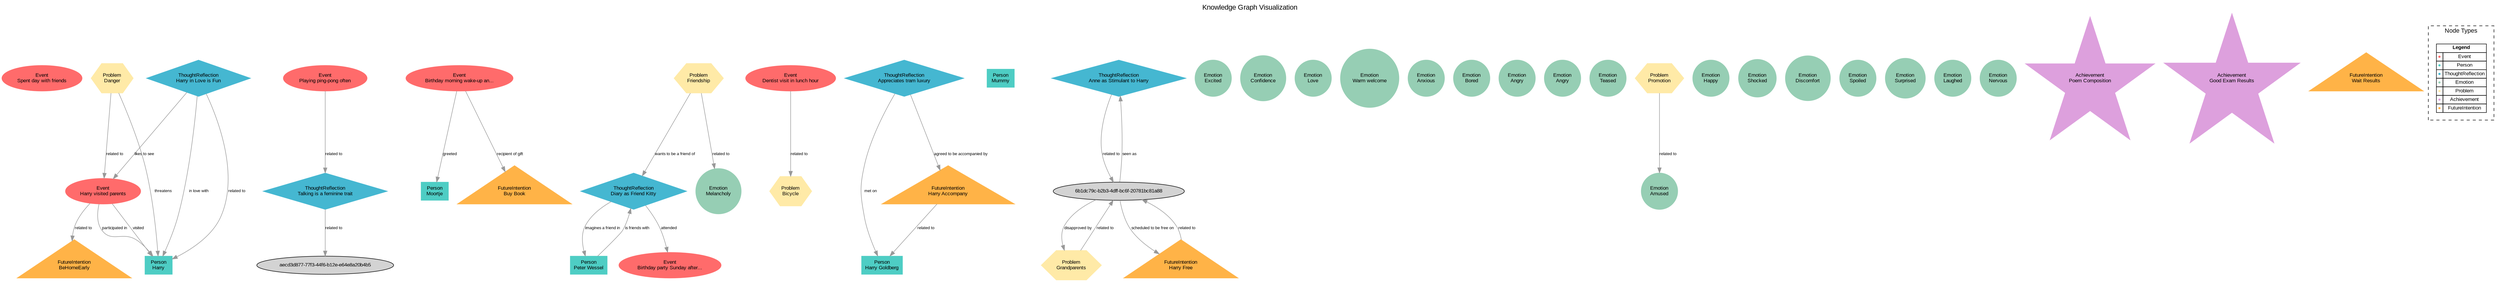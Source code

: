 digraph {
	graph [bgcolor=white fontname=Arial fontsize=14 label="Knowledge Graph Visualization" labelloc=t rankdir=TB]
	node [fontname=Arial fontsize=10 margin=0.1 style=filled]
	edge [color=gray60 fontname=Arial fontsize=8]
	"3113b877-b059-496e-8609-bb9dd23c4ffc" [label="Event\nSpent day with friends" color="#FF6B6B" shape=ellipse]
	"a22cf186-61c3-4f94-9aa2-e1c00b183cee" [label="Event\nHarry visited parents" color="#FF6B6B" shape=ellipse]
	"977a8bef-1dc5-4b3b-9d35-a1cbbf966a3c" [label="Event\nPlaying ping-pong often" color="#FF6B6B" shape=ellipse]
	"315fc2e4-d973-4cb4-b500-aef9a7a2957b" [label="Event\nBirthday morning wake-up an..." color="#FF6B6B" shape=ellipse]
	"dcf3885e-c5b5-4a46-a544-6d05c130ba32" [label="Event\nBirthday party Sunday after..." color="#FF6B6B" shape=ellipse]
	"e21829c1-c9c6-4700-adff-ac11dbc45b6b" [label="Event\nDentist visit in lunch hour" color="#FF6B6B" shape=ellipse]
	"03fdfbaa-e52b-4e64-a8d9-2daada8fb2c3" [label="Person\nHarry" color="#4ECDC4" shape=box]
	"aa8d95a2-8b7d-4aeb-abc8-c6383afe074b" [label="Person\nHarry Goldberg" color="#4ECDC4" shape=box]
	"7f65f658-fad3-4a70-97f3-05a65eb60cd4" [label="Person\nPeter Wessel" color="#4ECDC4" shape=box]
	"aec3d877-77f3-44f6-b12e-e64e8a20b4b5" [label="Person\nMummy" color="#4ECDC4" shape=box]
	"ea5be806-f543-4007-94d2-2dc393d11f59" [label="Person\nMoortje" color="#4ECDC4" shape=box]
	"02038a70-9b82-4573-b1c2-42aab7fbe29c" [label="ThoughtReflection\nHarry in Love is Fun" color="#45B7D1" shape=diamond]
	"4945effe-dc77-4407-90aa-09a8181fd195" [label="ThoughtReflection\nTalking is a feminine trait" color="#45B7D1" shape=diamond]
	"3cba7a75-16e6-485c-8d9f-5c528c684f51" [label="ThoughtReflection\nAnne as Stimulant to Harry" color="#45B7D1" shape=diamond]
	"b1a042c3-9e6b-4489-bdc8-d5fdddc0460c" [label="ThoughtReflection\nAppreciates tram luxury" color="#45B7D1" shape=diamond]
	"d22b5195-8da5-4998-86d5-7ed1376a5309" [label="ThoughtReflection\nDiary as Friend Kitty" color="#45B7D1" shape=diamond]
	"348b2f77-e733-4f7b-880d-f2a3dded4686" [label="Emotion\nExcited" color="#96CEB4" shape=circle]
	"be68712f-ec45-4de7-98d0-3159de126ec9" [label="Emotion\nMelancholy" color="#96CEB4" shape=circle]
	"4e95e873-423c-42d4-9d84-bff3c3b55313" [label="Emotion\nConfidence" color="#96CEB4" shape=circle]
	"06d3da8b-3209-4930-91eb-2b4461a4db1c" [label="Emotion\nLove" color="#96CEB4" shape=circle]
	"f9bff19b-2b2e-48f3-a748-6a2ae1cf4e56" [label="Emotion\nWarm welcome" color="#96CEB4" shape=circle]
	"f3c7c7fa-15fd-436e-9f7a-95f2ba48a3d3" [label="Emotion\nAnxious" color="#96CEB4" shape=circle]
	"bae3ca5d-5770-412a-b6d9-5e75beae46a0" [label="Emotion\nBored" color="#96CEB4" shape=circle]
	"fd45eeb8-6b10-47eb-b340-46a24235b13d" [label="Emotion\nAngry" color="#96CEB4" shape=circle]
	"1bdb3012-aac0-4b7c-b06d-500e62f9a554" [label="Emotion\nAngry" color="#96CEB4" shape=circle]
	"fe7407f9-a725-4c15-a108-9bae120a7070" [label="Emotion\nTeased" color="#96CEB4" shape=circle]
	"8d4229d3-7e74-44a3-b98c-9c50d02874b1" [label="Emotion\nAmused" color="#96CEB4" shape=circle]
	"e88fe788-c18e-4c23-a1b2-c2b6b2411c5f" [label="Emotion\nHappy" color="#96CEB4" shape=circle]
	"38007851-97a7-4f48-83b2-6f14a94c5cc4" [label="Emotion\nShocked" color="#96CEB4" shape=circle]
	"fa748f5d-4863-414b-8e6e-35998876dd16" [label="Emotion\nDiscomfort" color="#96CEB4" shape=circle]
	"7d0c06e9-7c36-4cf7-9b31-62dded54153e" [label="Emotion\nSpoiled" color="#96CEB4" shape=circle]
	"028c052c-698a-40eb-9bbd-c86ae98b34a2" [label="Emotion\nSurprised" color="#96CEB4" shape=circle]
	"0bfba01b-0890-4f53-bcc1-45631df1a03c" [label="Emotion\nLaughed" color="#96CEB4" shape=circle]
	"92114ce4-fa7f-48c5-bd04-4db4265d88ff" [label="Emotion\nNervous" color="#96CEB4" shape=circle]
	"bdf097ab-0f8a-4310-8445-b4f0c113ff33" [label="Problem\nFriendship" color="#FFEAA7" shape=hexagon]
	"5f6619b0-6144-4cd7-84ac-b6198e40b663" [label="Problem\nBicycle" color="#FFEAA7" shape=hexagon]
	"41445105-3eea-4be2-88b2-4cf6efb1ba78" [label="Problem\nDanger" color="#FFEAA7" shape=hexagon]
	"4385ff41-7631-4e0a-b4b5-9910884af88b" [label="Problem\nGrandparents" color="#FFEAA7" shape=hexagon]
	"fd652324-6efd-4abc-8c3d-8ff774589dbb" [label="Problem\nPromotion" color="#FFEAA7" shape=hexagon]
	"7e0ce1f6-f12b-4f68-bb8c-a59cf6a61ec4" [label="Achievement\nPoem Composition" color="#DDA0DD" shape=star]
	"fc1b592d-28ec-48bf-a85a-00db1981e8ca" [label="Achievement\nGood Exam Results" color="#DDA0DD" shape=star]
	"40e34fd7-dffc-4c99-affb-0c3b851ff38f" [label="FutureIntention\nHarry Accompany" color="#FFB347" shape=triangle]
	"4e892cbb-9527-4bd6-8b00-7b158ee75bf4" [label="FutureIntention\nHarry Free" color="#FFB347" shape=triangle]
	"24a0bd86-d60a-46c9-8455-f9ec8bc9d26f" [label="FutureIntention\nWait Results" color="#FFB347" shape=triangle]
	"c1f8827e-c0ba-4fc0-88b4-659a820a847d" [label="FutureIntention\nBeHomeEarly" color="#FFB347" shape=triangle]
	"42b56829-1a24-4ef6-ae05-0d341c72a2e1" [label="FutureIntention\nBuy Book" color="#FFB347" shape=triangle]
	"315fc2e4-d973-4cb4-b500-aef9a7a2957b" -> "ea5be806-f543-4007-94d2-2dc393d11f59" [label=greeted]
	"fd652324-6efd-4abc-8c3d-8ff774589dbb" -> "8d4229d3-7e74-44a3-b98c-9c50d02874b1" [label="related to"]
	"41445105-3eea-4be2-88b2-4cf6efb1ba78" -> "a22cf186-61c3-4f94-9aa2-e1c00b183cee" [label="related to"]
	"4e892cbb-9527-4bd6-8b00-7b158ee75bf4" -> "6b1dc79c-b2b3-4dff-bc6f-20781bc81a88" [label="related to"]
	"e21829c1-c9c6-4700-adff-ac11dbc45b6b" -> "5f6619b0-6144-4cd7-84ac-b6198e40b663" [label="related to"]
	"4385ff41-7631-4e0a-b4b5-9910884af88b" -> "6b1dc79c-b2b3-4dff-bc6f-20781bc81a88" [label="related to"]
	"41445105-3eea-4be2-88b2-4cf6efb1ba78" -> "03fdfbaa-e52b-4e64-a8d9-2daada8fb2c3" [label=threatens]
	"02038a70-9b82-4573-b1c2-42aab7fbe29c" -> "03fdfbaa-e52b-4e64-a8d9-2daada8fb2c3" [label="related to"]
	"40e34fd7-dffc-4c99-affb-0c3b851ff38f" -> "aa8d95a2-8b7d-4aeb-abc8-c6383afe074b" [label="related to"]
	"02038a70-9b82-4573-b1c2-42aab7fbe29c" -> "a22cf186-61c3-4f94-9aa2-e1c00b183cee" [label="likes to see"]
	"7f65f658-fad3-4a70-97f3-05a65eb60cd4" -> "d22b5195-8da5-4998-86d5-7ed1376a5309" [label="is friends with"]
	"a22cf186-61c3-4f94-9aa2-e1c00b183cee" -> "03fdfbaa-e52b-4e64-a8d9-2daada8fb2c3" [label=visited]
	"6b1dc79c-b2b3-4dff-bc6f-20781bc81a88" -> "3cba7a75-16e6-485c-8d9f-5c528c684f51" [label="seen as"]
	"3cba7a75-16e6-485c-8d9f-5c528c684f51" -> "6b1dc79c-b2b3-4dff-bc6f-20781bc81a88" [label="related to"]
	"d22b5195-8da5-4998-86d5-7ed1376a5309" -> "7f65f658-fad3-4a70-97f3-05a65eb60cd4" [label="imagines a friend in"]
	"b1a042c3-9e6b-4489-bdc8-d5fdddc0460c" -> "40e34fd7-dffc-4c99-affb-0c3b851ff38f" [label="agreed to be accompanied by"]
	"d22b5195-8da5-4998-86d5-7ed1376a5309" -> "dcf3885e-c5b5-4a46-a544-6d05c130ba32" [label=attended]
	"02038a70-9b82-4573-b1c2-42aab7fbe29c" -> "03fdfbaa-e52b-4e64-a8d9-2daada8fb2c3" [label="in love with"]
	"bdf097ab-0f8a-4310-8445-b4f0c113ff33" -> "be68712f-ec45-4de7-98d0-3159de126ec9" [label="related to"]
	"4945effe-dc77-4407-90aa-09a8181fd195" -> "aecd3d877-77f3-44f6-b12e-e64e8a20b4b5" [label="related to"]
	"315fc2e4-d973-4cb4-b500-aef9a7a2957b" -> "42b56829-1a24-4ef6-ae05-0d341c72a2e1" [label="recipient of gift"]
	"977a8bef-1dc5-4b3b-9d35-a1cbbf966a3c" -> "4945effe-dc77-4407-90aa-09a8181fd195" [label="related to"]
	"a22cf186-61c3-4f94-9aa2-e1c00b183cee" -> "03fdfbaa-e52b-4e64-a8d9-2daada8fb2c3" [label="participated in"]
	"b1a042c3-9e6b-4489-bdc8-d5fdddc0460c" -> "aa8d95a2-8b7d-4aeb-abc8-c6383afe074b" [label="met on"]
	"6b1dc79c-b2b3-4dff-bc6f-20781bc81a88" -> "4e892cbb-9527-4bd6-8b00-7b158ee75bf4" [label="scheduled to be free on"]
	"a22cf186-61c3-4f94-9aa2-e1c00b183cee" -> "c1f8827e-c0ba-4fc0-88b4-659a820a847d" [label="related to"]
	"6b1dc79c-b2b3-4dff-bc6f-20781bc81a88" -> "4385ff41-7631-4e0a-b4b5-9910884af88b" [label="disapproved by"]
	"bdf097ab-0f8a-4310-8445-b4f0c113ff33" -> "d22b5195-8da5-4998-86d5-7ed1376a5309" [label="wants to be a friend of"]
	subgraph cluster_legend {
		fontsize=12 label="Node Types" style=dashed
		node [shape=plaintext style=""]
		legend [label=<
            <TABLE BORDER="0" CELLBORDER="1" CELLSPACING="0">
            <TR><TD COLSPAN="2"><B>Legend</B></TD></TR>
            <TR><TD><FONT COLOR="#FF6B6B">●</FONT></TD><TD>Event</TD></TR><TR><TD><FONT COLOR="#4ECDC4">●</FONT></TD><TD>Person</TD></TR><TR><TD><FONT COLOR="#45B7D1">●</FONT></TD><TD>ThoughtReflection</TD></TR><TR><TD><FONT COLOR="#96CEB4">●</FONT></TD><TD>Emotion</TD></TR><TR><TD><FONT COLOR="#FFEAA7">●</FONT></TD><TD>Problem</TD></TR><TR><TD><FONT COLOR="#DDA0DD">●</FONT></TD><TD>Achievement</TD></TR><TR><TD><FONT COLOR="#FFB347">●</FONT></TD><TD>FutureIntention</TD></TR>
            </TABLE>
            >]
	}
}
